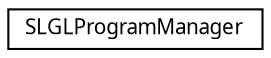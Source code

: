 digraph "Graphical Class Hierarchy"
{
 // LATEX_PDF_SIZE
  edge [fontname="Arial.ttf",fontsize="10",labelfontname="Arial.ttf",labelfontsize="10"];
  node [fontname="Arial.ttf",fontsize="10",shape=record];
  rankdir="LR";
  Node0 [label="SLGLProgramManager",height=0.2,width=0.4,color="black", fillcolor="white", style="filled",URL="$class_s_l_g_l_program_manager.html",tooltip="Static container for standard shader programs."];
}
